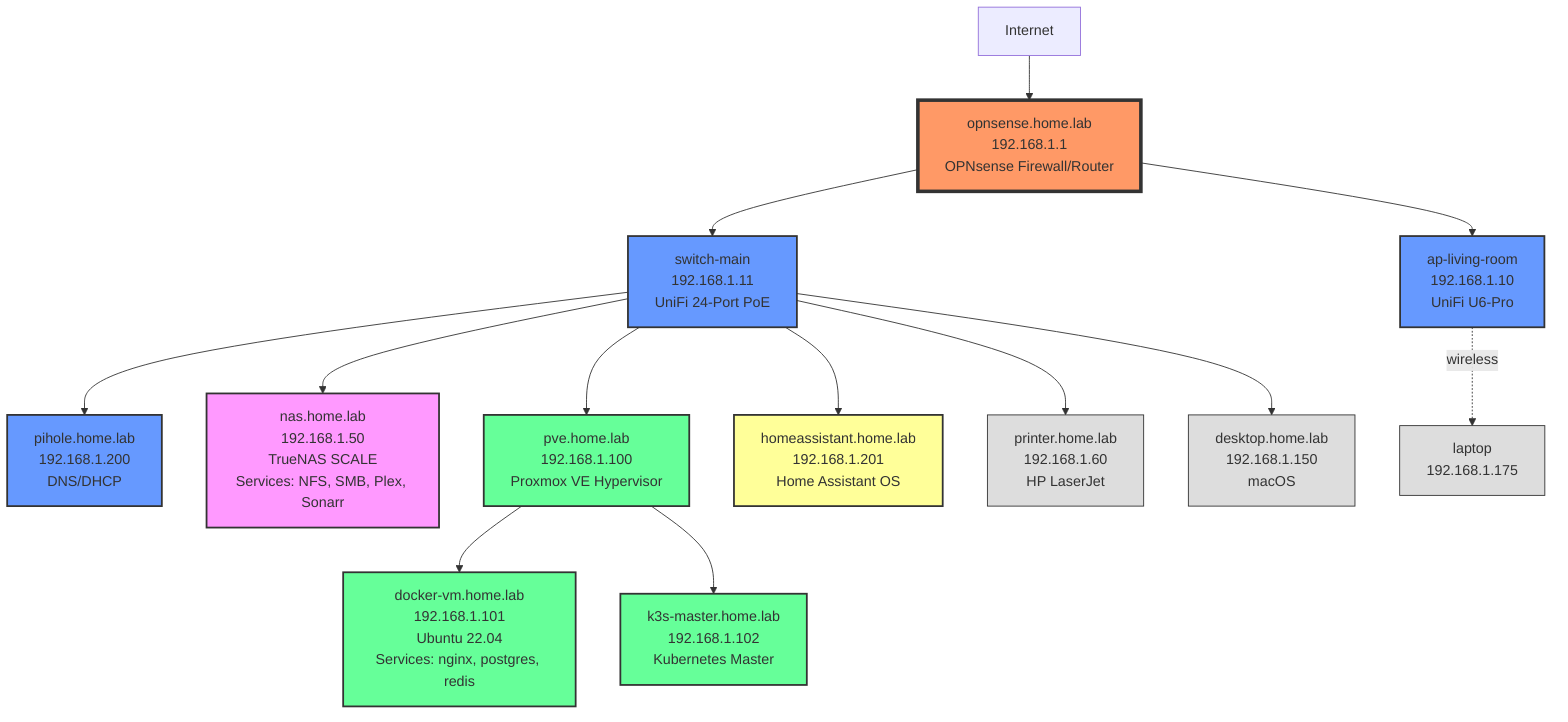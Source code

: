 graph TB
    Internet[Internet]

    Gateway[opnsense.home.lab<br/>192.168.1.1<br/>OPNsense Firewall/Router]

    Internet --> Gateway

    %% Network Infrastructure
    Switch[switch-main<br/>192.168.1.11<br/>UniFi 24-Port PoE]
    AP[ap-living-room<br/>192.168.1.10<br/>UniFi U6-Pro]

    Gateway --> Switch
    Gateway --> AP

    %% Core Infrastructure
    PiHole[pihole.home.lab<br/>192.168.1.200<br/>DNS/DHCP]
    NAS[nas.home.lab<br/>192.168.1.50<br/>TrueNAS SCALE<br/>Services: NFS, SMB, Plex, Sonarr]

    Switch --> PiHole
    Switch --> NAS

    %% Virtualization
    Proxmox[pve.home.lab<br/>192.168.1.100<br/>Proxmox VE Hypervisor]

    Switch --> Proxmox

    %% VMs on Proxmox
    DockerVM[docker-vm.home.lab<br/>192.168.1.101<br/>Ubuntu 22.04<br/>Services: nginx, postgres, redis]
    K3sMaster[k3s-master.home.lab<br/>192.168.1.102<br/>Kubernetes Master]

    Proxmox --> DockerVM
    Proxmox --> K3sMaster

    %% IoT and Automation
    HomeAssistant[homeassistant.home.lab<br/>192.168.1.201<br/>Home Assistant OS]

    Switch --> HomeAssistant

    %% Devices
    Printer[printer.home.lab<br/>192.168.1.60<br/>HP LaserJet]
    Desktop[desktop.home.lab<br/>192.168.1.150<br/>macOS]
    Laptop[laptop<br/>192.168.1.175]

    Switch --> Printer
    Switch --> Desktop
    AP -.wireless.-> Laptop

    %% Styling
    classDef gateway fill:#f96,stroke:#333,stroke-width:4px
    classDef infrastructure fill:#69f,stroke:#333,stroke-width:2px
    classDef compute fill:#6f9,stroke:#333,stroke-width:2px
    classDef storage fill:#f9f,stroke:#333,stroke-width:2px
    classDef iot fill:#ff9,stroke:#333,stroke-width:2px
    classDef device fill:#ddd,stroke:#333,stroke-width:1px

    class Gateway gateway
    class Switch,AP,PiHole infrastructure
    class Proxmox,DockerVM,K3sMaster compute
    class NAS storage
    class HomeAssistant iot
    class Printer,Desktop,Laptop device